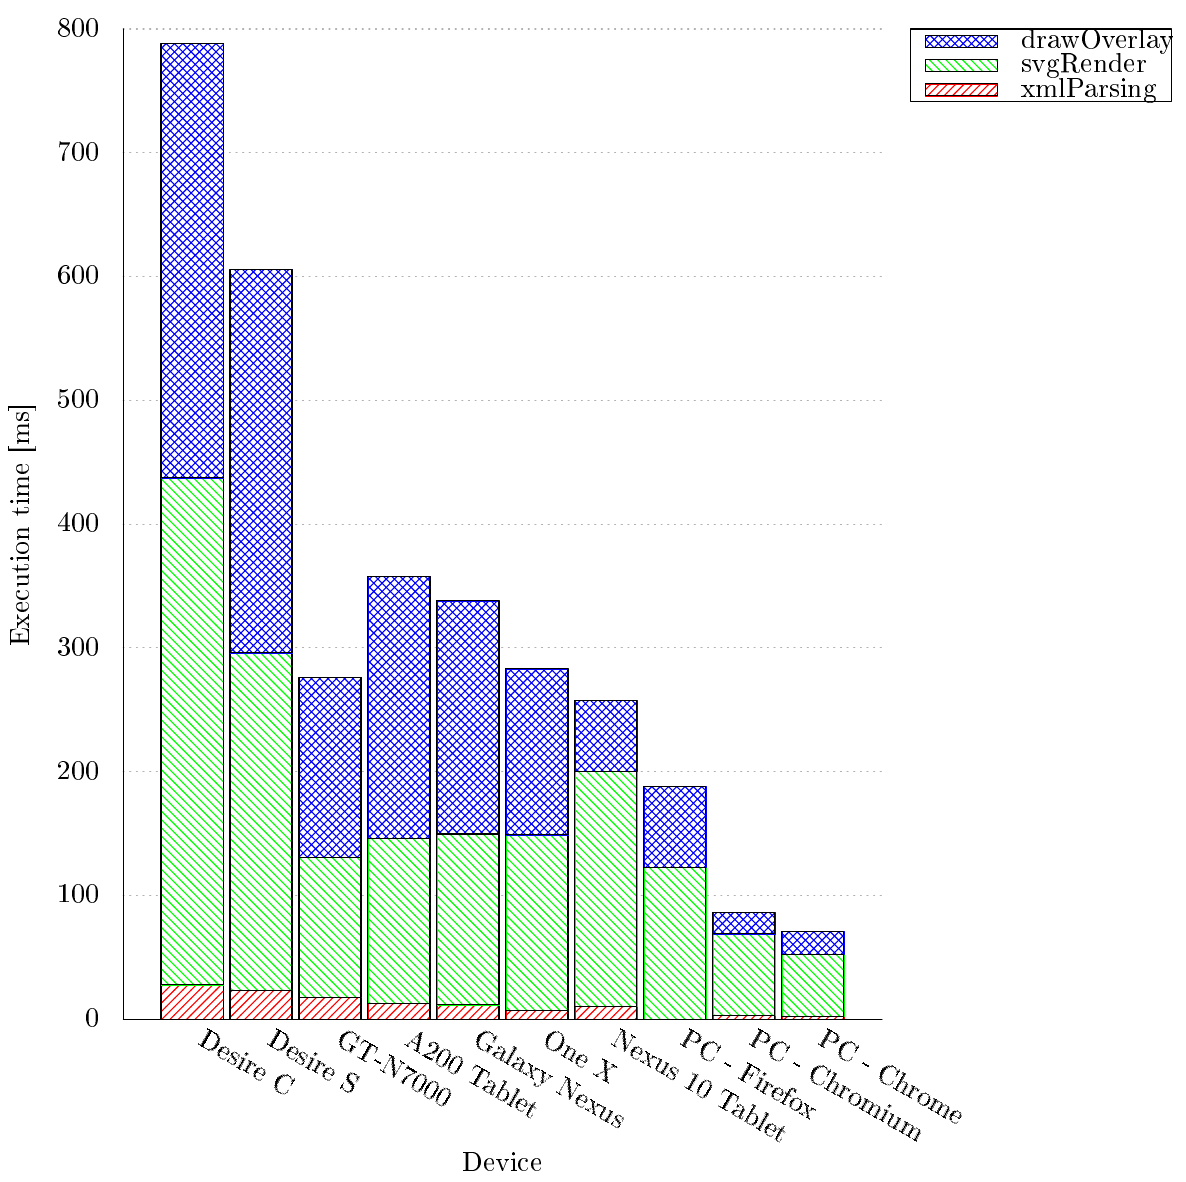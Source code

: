\documentclass[10pt]{article}
\usepackage[T1]{fontenc}
\usepackage{textcomp}

\usepackage[utf8x]{inputenc}

\usepackage{gnuplot-lua-tikz}
\pagestyle{empty}
\usepackage[active,tightpage]{preview}
\PreviewEnvironment{tikzpicture}
\setlength\PreviewBorder{\gpbboxborder}
\begin{document}

\begin{tikzpicture}[gnuplot]
%% generated with GNUPLOT 4.7p0 (Lua 5.1; terminal rev. 99, script rev. 100)
%% 11.7.201 11:44:07
\path (0.000,0.000) rectangle (15.000,15.000);
\gpcolor{color=gp lt color axes}
\gpsetlinetype{gp lt axes}
\gpsetlinewidth{1.00}
\draw[gp path] (1.504,2.056)--(11.139,2.056);
\gpcolor{color=gp lt color border}
\node[gp node right] at (1.320,2.056) { 0};
\gpcolor{color=gp lt color axes}
\draw[gp path] (1.504,3.628)--(11.139,3.628);
\gpcolor{color=gp lt color border}
\node[gp node right] at (1.320,3.628) { 100};
\gpcolor{color=gp lt color axes}
\draw[gp path] (1.504,5.200)--(11.139,5.200);
\gpcolor{color=gp lt color border}
\node[gp node right] at (1.320,5.200) { 200};
\gpcolor{color=gp lt color axes}
\draw[gp path] (1.504,6.772)--(11.139,6.772);
\gpcolor{color=gp lt color border}
\node[gp node right] at (1.320,6.772) { 300};
\gpcolor{color=gp lt color axes}
\draw[gp path] (1.504,8.344)--(11.139,8.344);
\gpcolor{color=gp lt color border}
\node[gp node right] at (1.320,8.344) { 400};
\gpcolor{color=gp lt color axes}
\draw[gp path] (1.504,9.915)--(11.139,9.915);
\gpcolor{color=gp lt color border}
\node[gp node right] at (1.320,9.915) { 500};
\gpcolor{color=gp lt color axes}
\draw[gp path] (1.504,11.487)--(11.139,11.487);
\gpcolor{color=gp lt color border}
\node[gp node right] at (1.320,11.487) { 600};
\gpcolor{color=gp lt color axes}
\draw[gp path] (1.504,13.059)--(11.139,13.059);
\gpcolor{color=gp lt color border}
\node[gp node right] at (1.320,13.059) { 700};
\gpcolor{color=gp lt color axes}
\draw[gp path] (1.504,14.631)--(11.139,14.631);
\gpcolor{color=gp lt color border}
\node[gp node right] at (1.320,14.631) { 800};
\node[gp node left,rotate=-30] at (2.380,1.872) {Desire C};
\node[gp node left,rotate=-30] at (3.256,1.872) {Desire S};
\node[gp node left,rotate=-30] at (4.132,1.872) {GT-N7000};
\node[gp node left,rotate=-30] at (5.008,1.872) {A200 Tablet};
\node[gp node left,rotate=-30] at (5.884,1.872) {Galaxy Nexus};
\node[gp node left,rotate=-30] at (6.759,1.872) {One X};
\node[gp node left,rotate=-30] at (7.635,1.872) {Nexus 10 Tablet};
\node[gp node left,rotate=-30] at (8.511,1.872) {PC - Firefox};
\node[gp node left,rotate=-30] at (9.387,1.872) {PC - Chromium};
\node[gp node left,rotate=-30] at (10.263,1.872) {PC - Chrome};
\gpsetlinetype{gp lt border}
\draw[gp path] (1.504,14.631)--(1.504,2.056)--(11.139,2.056);
\node[gp node center,rotate=-270] at (0.246,8.343) {Execution time [ms]};
\node[gp node center] at (6.321,0.215) {Device};
\draw[gp path] (11.507,13.707)--(11.507,14.631)--(14.815,14.631)--(14.815,13.707)--cycle;
\node[gp node left] at (12.791,14.477) {drawOverlay};
\def\gpfillpath{(11.691,14.400)--(12.607,14.400)--(12.607,14.554)--(11.691,14.554)--cycle}
\gpfill{color=gpbgfillcolor} \gpfillpath;
\gpfill{color=gp lt color 2,gp pattern 3,pattern color=.} \gpfillpath;
\gpsetlinetype{gp lt plot 2}
\draw[gp path] (11.691,14.400)--(12.607,14.400)--(12.607,14.554)--(11.691,14.554)--cycle;
\node[gp node left] at (12.791,14.169) {svgRender};
\def\gpfillpath{(11.691,14.092)--(12.607,14.092)--(12.607,14.246)--(11.691,14.246)--cycle}
\gpfill{color=gpbgfillcolor} \gpfillpath;
\gpfill{color=gp lt color 1,gp pattern 2,pattern color=.} \gpfillpath;
\gpsetlinetype{gp lt plot 1}
\draw[gp path] (11.691,14.092)--(12.607,14.092)--(12.607,14.246)--(11.691,14.246)--cycle;
\node[gp node left] at (12.791,13.861) {xmlParsing};
\def\gpfillpath{(11.691,13.784)--(12.607,13.784)--(12.607,13.938)--(11.691,13.938)--cycle}
\gpfill{color=gpbgfillcolor} \gpfillpath;
\gpfill{color=gp lt color 0,gp pattern 1,pattern color=.} \gpfillpath;
\gpsetlinetype{gp lt plot 0}
\draw[gp path] (11.691,13.784)--(12.607,13.784)--(12.607,13.938)--(11.691,13.938)--cycle;
\def\gpfillpath{(1.986,2.056)--(2.775,2.056)--(2.775,2.494)--(1.986,2.494)--cycle}
\gpfill{color=gpbgfillcolor} \gpfillpath;
\gpfill{color=gp lt color 0,gp pattern 1,pattern color=.} \gpfillpath;
\draw[gp path] (1.986,2.056)--(1.986,2.493)--(2.774,2.493)--(2.774,2.056)--cycle;
\def\gpfillpath{(1.986,2.493)--(2.775,2.493)--(2.775,8.931)--(1.986,8.931)--cycle}
\gpfill{color=gpbgfillcolor} \gpfillpath;
\gpfill{color=gp lt color 1,gp pattern 2,pattern color=.} \gpfillpath;
\draw[gp path] (1.986,2.493)--(1.986,8.930)--(2.774,8.930)--(2.774,2.493)--cycle;
\def\gpfillpath{(1.986,8.930)--(2.775,8.930)--(2.775,14.450)--(1.986,14.450)--cycle}
\gpfill{color=gpbgfillcolor} \gpfillpath;
\gpfill{color=gp lt color 2,gp pattern 3,pattern color=.} \gpfillpath;
\draw[gp path] (1.986,8.930)--(1.986,14.449)--(2.774,14.449)--(2.774,8.930)--cycle;
\def\gpfillpath{(2.862,2.056)--(3.651,2.056)--(3.651,2.425)--(2.862,2.425)--cycle}
\gpfill{color=gpbgfillcolor} \gpfillpath;
\gpfill{color=gp lt color 0,gp pattern 1,pattern color=.} \gpfillpath;
\gpsetlinetype{gp lt plot 1}
\draw[gp path] (2.862,2.056)--(2.862,2.424)--(3.650,2.424)--(3.650,2.056)--cycle;
\def\gpfillpath{(2.862,2.424)--(3.651,2.424)--(3.651,6.713)--(2.862,6.713)--cycle}
\gpfill{color=gpbgfillcolor} \gpfillpath;
\gpfill{color=gp lt color 1,gp pattern 2,pattern color=.} \gpfillpath;
\draw[gp path] (2.862,2.424)--(2.862,6.712)--(3.650,6.712)--(3.650,2.424)--cycle;
\def\gpfillpath{(2.862,6.712)--(3.651,6.712)--(3.651,11.583)--(2.862,11.583)--cycle}
\gpfill{color=gpbgfillcolor} \gpfillpath;
\gpfill{color=gp lt color 2,gp pattern 3,pattern color=.} \gpfillpath;
\draw[gp path] (2.862,6.712)--(2.862,11.582)--(3.650,11.582)--(3.650,6.712)--cycle;
\def\gpfillpath{(3.738,2.056)--(4.527,2.056)--(4.527,2.335)--(3.738,2.335)--cycle}
\gpfill{color=gpbgfillcolor} \gpfillpath;
\gpfill{color=gp lt color 0,gp pattern 1,pattern color=.} \gpfillpath;
\gpsetlinetype{gp lt plot 2}
\draw[gp path] (3.738,2.056)--(3.738,2.334)--(4.526,2.334)--(4.526,2.056)--cycle;
\def\gpfillpath{(3.738,2.334)--(4.527,2.334)--(4.527,4.116)--(3.738,4.116)--cycle}
\gpfill{color=gpbgfillcolor} \gpfillpath;
\gpfill{color=gp lt color 1,gp pattern 2,pattern color=.} \gpfillpath;
\draw[gp path] (3.738,2.334)--(3.738,4.115)--(4.526,4.115)--(4.526,2.334)--cycle;
\def\gpfillpath{(3.738,4.115)--(4.527,4.115)--(4.527,6.395)--(3.738,6.395)--cycle}
\gpfill{color=gpbgfillcolor} \gpfillpath;
\gpfill{color=gp lt color 2,gp pattern 3,pattern color=.} \gpfillpath;
\draw[gp path] (3.738,4.115)--(3.738,6.394)--(4.526,6.394)--(4.526,4.115)--cycle;
\def\gpfillpath{(4.613,2.056)--(5.403,2.056)--(5.403,2.260)--(4.613,2.260)--cycle}
\gpfill{color=gpbgfillcolor} \gpfillpath;
\gpfill{color=gp lt color 0,gp pattern 1,pattern color=.} \gpfillpath;
\gpsetlinetype{gp lt plot 3}
\draw[gp path] (4.613,2.056)--(4.613,2.259)--(5.402,2.259)--(5.402,2.056)--cycle;
\def\gpfillpath{(4.613,2.259)--(5.403,2.259)--(5.403,4.355)--(4.613,4.355)--cycle}
\gpfill{color=gpbgfillcolor} \gpfillpath;
\gpfill{color=gp lt color 1,gp pattern 2,pattern color=.} \gpfillpath;
\draw[gp path] (4.613,2.259)--(4.613,4.354)--(5.402,4.354)--(5.402,2.259)--cycle;
\def\gpfillpath{(4.613,4.354)--(5.403,4.354)--(5.403,7.678)--(4.613,7.678)--cycle}
\gpfill{color=gpbgfillcolor} \gpfillpath;
\gpfill{color=gp lt color 2,gp pattern 3,pattern color=.} \gpfillpath;
\draw[gp path] (4.613,4.354)--(4.613,7.677)--(5.402,7.677)--(5.402,4.354)--cycle;
\def\gpfillpath{(5.489,2.056)--(6.279,2.056)--(6.279,2.242)--(5.489,2.242)--cycle}
\gpfill{color=gpbgfillcolor} \gpfillpath;
\gpfill{color=gp lt color 0,gp pattern 1,pattern color=.} \gpfillpath;
\gpsetlinetype{gp lt plot 4}
\draw[gp path] (5.489,2.056)--(5.489,2.241)--(6.278,2.241)--(6.278,2.056)--cycle;
\def\gpfillpath{(5.489,2.241)--(6.279,2.241)--(6.279,4.409)--(5.489,4.409)--cycle}
\gpfill{color=gpbgfillcolor} \gpfillpath;
\gpfill{color=gp lt color 1,gp pattern 2,pattern color=.} \gpfillpath;
\draw[gp path] (5.489,2.241)--(5.489,4.408)--(6.278,4.408)--(6.278,2.241)--cycle;
\def\gpfillpath{(5.489,4.408)--(6.279,4.408)--(6.279,7.370)--(5.489,7.370)--cycle}
\gpfill{color=gpbgfillcolor} \gpfillpath;
\gpfill{color=gp lt color 2,gp pattern 3,pattern color=.} \gpfillpath;
\draw[gp path] (5.489,4.408)--(5.489,7.369)--(6.278,7.369)--(6.278,4.408)--cycle;
\def\gpfillpath{(6.365,2.056)--(7.155,2.056)--(7.155,2.173)--(6.365,2.173)--cycle}
\gpfill{color=gpbgfillcolor} \gpfillpath;
\gpfill{color=gp lt color 0,gp pattern 1,pattern color=.} \gpfillpath;
\gpsetlinetype{gp lt plot 5}
\draw[gp path] (6.365,2.056)--(6.365,2.172)--(7.154,2.172)--(7.154,2.056)--cycle;
\def\gpfillpath{(6.365,2.172)--(7.155,2.172)--(7.155,4.399)--(6.365,4.399)--cycle}
\gpfill{color=gpbgfillcolor} \gpfillpath;
\gpfill{color=gp lt color 1,gp pattern 2,pattern color=.} \gpfillpath;
\draw[gp path] (6.365,2.172)--(6.365,4.398)--(7.154,4.398)--(7.154,2.172)--cycle;
\def\gpfillpath{(6.365,4.398)--(7.155,4.398)--(7.155,6.509)--(6.365,6.509)--cycle}
\gpfill{color=gpbgfillcolor} \gpfillpath;
\gpfill{color=gp lt color 2,gp pattern 3,pattern color=.} \gpfillpath;
\draw[gp path] (6.365,4.398)--(6.365,6.508)--(7.154,6.508)--(7.154,4.398)--cycle;
\def\gpfillpath{(7.241,2.056)--(8.031,2.056)--(8.031,2.220)--(7.241,2.220)--cycle}
\gpfill{color=gpbgfillcolor} \gpfillpath;
\gpfill{color=gp lt color 0,gp pattern 1,pattern color=.} \gpfillpath;
\gpsetlinetype{gp lt plot 6}
\draw[gp path] (7.241,2.056)--(7.241,2.219)--(8.030,2.219)--(8.030,2.056)--cycle;
\def\gpfillpath{(7.241,2.219)--(8.031,2.219)--(8.031,5.207)--(7.241,5.207)--cycle}
\gpfill{color=gpbgfillcolor} \gpfillpath;
\gpfill{color=gp lt color 1,gp pattern 2,pattern color=.} \gpfillpath;
\draw[gp path] (7.241,2.219)--(7.241,5.206)--(8.030,5.206)--(8.030,2.219)--cycle;
\def\gpfillpath{(7.241,5.206)--(8.031,5.206)--(8.031,6.103)--(7.241,6.103)--cycle}
\gpfill{color=gpbgfillcolor} \gpfillpath;
\gpfill{color=gp lt color 2,gp pattern 3,pattern color=.} \gpfillpath;
\draw[gp path] (7.241,5.206)--(7.241,6.102)--(8.030,6.102)--(8.030,5.206)--cycle;
\def\gpfillpath{(8.117,2.056)--(8.906,2.056)--(8.906,3.986)--(8.117,3.986)--cycle}
\gpfill{color=gpbgfillcolor} \gpfillpath;
\gpfill{color=gp lt color 1,gp pattern 2,pattern color=.} \gpfillpath;
\gpsetlinetype{gp lt plot 7}
\draw[gp path] (8.117,2.056)--(8.117,3.985)--(8.905,3.985)--(8.905,2.056)--cycle;
\def\gpfillpath{(8.117,3.985)--(8.906,3.985)--(8.906,5.017)--(8.117,5.017)--cycle}
\gpfill{color=gpbgfillcolor} \gpfillpath;
\gpfill{color=gp lt color 2,gp pattern 3,pattern color=.} \gpfillpath;
\draw[gp path] (8.117,3.985)--(8.117,5.016)--(8.905,5.016)--(8.905,3.985)--cycle;
\def\gpfillpath{(8.993,2.056)--(9.782,2.056)--(9.782,2.104)--(8.993,2.104)--cycle}
\gpfill{color=gpbgfillcolor} \gpfillpath;
\gpfill{color=gp lt color 0,gp pattern 1,pattern color=.} \gpfillpath;
\gpsetlinetype{gp lt plot 0}
\draw[gp path] (8.993,2.056)--(8.993,2.103)--(9.781,2.103)--(9.781,2.056)--cycle;
\def\gpfillpath{(8.993,2.103)--(9.782,2.103)--(9.782,3.140)--(8.993,3.140)--cycle}
\gpfill{color=gpbgfillcolor} \gpfillpath;
\gpfill{color=gp lt color 1,gp pattern 2,pattern color=.} \gpfillpath;
\draw[gp path] (8.993,2.103)--(8.993,3.139)--(9.781,3.139)--(9.781,2.103)--cycle;
\def\gpfillpath{(8.993,3.139)--(9.782,3.139)--(9.782,3.417)--(8.993,3.417)--cycle}
\gpfill{color=gpbgfillcolor} \gpfillpath;
\gpfill{color=gp lt color 2,gp pattern 3,pattern color=.} \gpfillpath;
\draw[gp path] (8.993,3.139)--(8.993,3.416)--(9.781,3.416)--(9.781,3.139)--cycle;
\def\gpfillpath{(9.869,2.056)--(10.658,2.056)--(10.658,2.093)--(9.869,2.093)--cycle}
\gpfill{color=gpbgfillcolor} \gpfillpath;
\gpfill{color=gp lt color 0,gp pattern 1,pattern color=.} \gpfillpath;
\gpsetlinetype{gp lt plot 1}
\draw[gp path] (9.869,2.056)--(9.869,2.092)--(10.657,2.092)--(10.657,2.056)--cycle;
\def\gpfillpath{(9.869,2.092)--(10.658,2.092)--(10.658,2.884)--(9.869,2.884)--cycle}
\gpfill{color=gpbgfillcolor} \gpfillpath;
\gpfill{color=gp lt color 1,gp pattern 2,pattern color=.} \gpfillpath;
\draw[gp path] (9.869,2.092)--(9.869,2.883)--(10.657,2.883)--(10.657,2.092)--cycle;
\def\gpfillpath{(9.869,2.883)--(10.658,2.883)--(10.658,3.176)--(9.869,3.176)--cycle}
\gpfill{color=gpbgfillcolor} \gpfillpath;
\gpfill{color=gp lt color 2,gp pattern 3,pattern color=.} \gpfillpath;
\draw[gp path] (9.869,2.883)--(9.869,3.175)--(10.657,3.175)--(10.657,2.883)--cycle;
\gpsetlinetype{gp lt border}
\draw[gp path] (1.504,14.631)--(1.504,2.056)--(11.139,2.056);
%% coordinates of the plot area
\gpdefrectangularnode{gp plot 1}{\pgfpoint{1.504cm}{2.056cm}}{\pgfpoint{11.139cm}{14.631cm}}
\end{tikzpicture}
%% gnuplot variables
\end{document}

